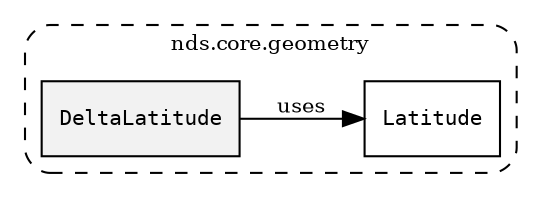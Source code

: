 /**
 * This dot file creates symbol collaboration diagram for DeltaLatitude.
 */
digraph ZSERIO
{
    node [shape=box, fontsize=10];
    rankdir="LR";
    fontsize=10;
    tooltip="DeltaLatitude collaboration diagram";

    subgraph "cluster_nds.core.geometry"
    {
        style="dashed, rounded";
        label="nds.core.geometry";
        tooltip="Package nds.core.geometry";
        href="../../../content/packages/nds.core.geometry.html#Package-nds-core-geometry";
        target="_parent";

        "DeltaLatitude" [style="filled", fillcolor="#0000000D", target="_parent", label=<<font face="monospace"><table align="center" border="0" cellspacing="0" cellpadding="0"><tr><td href="../../../content/packages/nds.core.geometry.html#Subtype-DeltaLatitude" title="Subtype defined in nds.core.geometry">DeltaLatitude</td></tr></table></font>>];
        "Latitude" [target="_parent", label=<<font face="monospace"><table align="center" border="0" cellspacing="0" cellpadding="0"><tr><td href="../../../content/packages/nds.core.geometry.html#Subtype-Latitude" title="Subtype defined in nds.core.geometry">Latitude</td></tr></table></font>>];
    }

    "DeltaLatitude" -> "Latitude" [label="uses", fontsize=10];
}
